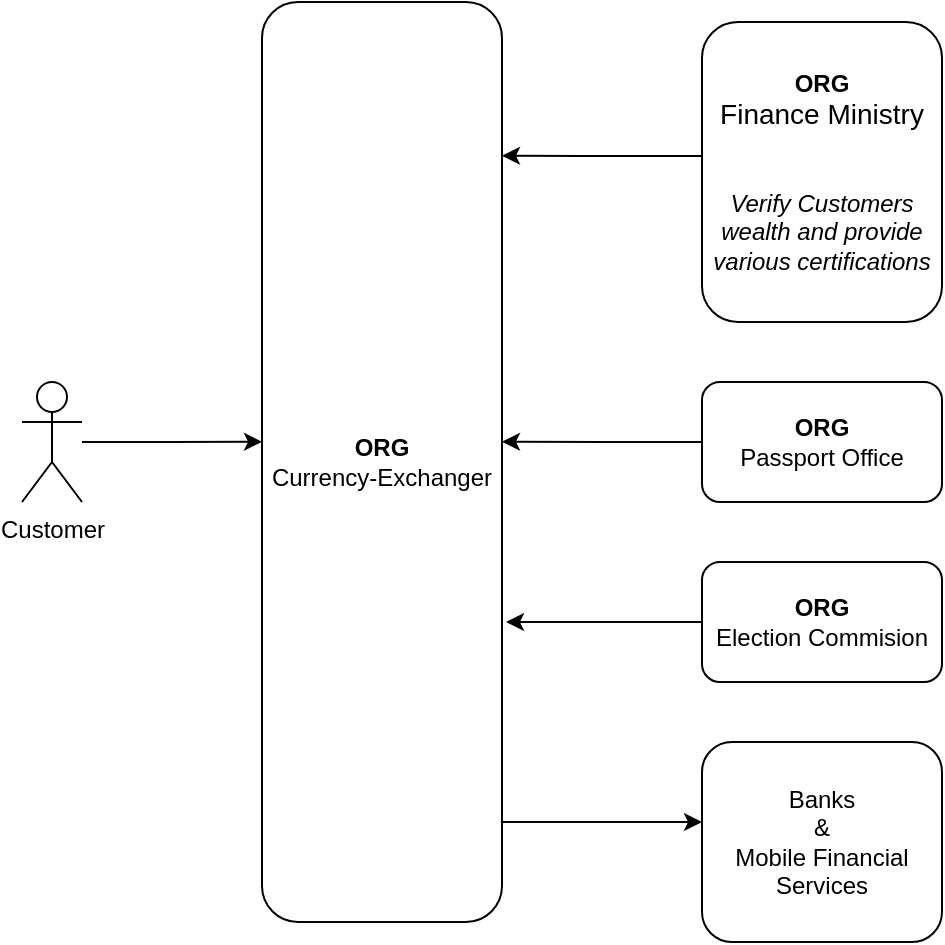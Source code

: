 <mxfile version="14.9.5" type="github">
  <diagram id="T9xgaOHDPQrs-XFZEX-W" name="Page-1">
    <mxGraphModel dx="931" dy="547" grid="1" gridSize="10" guides="1" tooltips="1" connect="1" arrows="1" fold="1" page="1" pageScale="1" pageWidth="850" pageHeight="1100" math="0" shadow="0">
      <root>
        <mxCell id="0" />
        <mxCell id="1" parent="0" />
        <mxCell id="5fQ8Wmeh50y775HjGKkR-21" style="edgeStyle=orthogonalEdgeStyle;rounded=0;orthogonalLoop=1;jettySize=auto;html=1;entryX=0;entryY=0.478;entryDx=0;entryDy=0;entryPerimeter=0;" edge="1" parent="1" source="5fQ8Wmeh50y775HjGKkR-1" target="5fQ8Wmeh50y775HjGKkR-2">
          <mxGeometry relative="1" as="geometry" />
        </mxCell>
        <mxCell id="5fQ8Wmeh50y775HjGKkR-1" value="&lt;div&gt;Customer&lt;/div&gt;&lt;div&gt;&lt;br&gt;&lt;/div&gt;" style="shape=umlActor;verticalLabelPosition=bottom;verticalAlign=top;html=1;outlineConnect=0;" vertex="1" parent="1">
          <mxGeometry x="160" y="250" width="30" height="60" as="geometry" />
        </mxCell>
        <mxCell id="5fQ8Wmeh50y775HjGKkR-10" style="edgeStyle=orthogonalEdgeStyle;rounded=0;orthogonalLoop=1;jettySize=auto;html=1;" edge="1" parent="1" source="5fQ8Wmeh50y775HjGKkR-2" target="5fQ8Wmeh50y775HjGKkR-7">
          <mxGeometry relative="1" as="geometry">
            <Array as="points">
              <mxPoint x="420" y="470" />
              <mxPoint x="420" y="470" />
            </Array>
          </mxGeometry>
        </mxCell>
        <mxCell id="5fQ8Wmeh50y775HjGKkR-2" value="&lt;div&gt;&lt;b&gt;ORG&lt;/b&gt;&lt;/div&gt;Currency-Exchanger" style="rounded=1;whiteSpace=wrap;html=1;" vertex="1" parent="1">
          <mxGeometry x="280" y="60" width="120" height="460" as="geometry" />
        </mxCell>
        <mxCell id="5fQ8Wmeh50y775HjGKkR-9" style="edgeStyle=orthogonalEdgeStyle;rounded=0;orthogonalLoop=1;jettySize=auto;html=1;entryX=1;entryY=0.167;entryDx=0;entryDy=0;entryPerimeter=0;" edge="1" parent="1" source="5fQ8Wmeh50y775HjGKkR-4" target="5fQ8Wmeh50y775HjGKkR-2">
          <mxGeometry relative="1" as="geometry">
            <mxPoint x="420" y="250" as="targetPoint" />
            <Array as="points">
              <mxPoint x="440" y="137" />
              <mxPoint x="440" y="137" />
            </Array>
          </mxGeometry>
        </mxCell>
        <mxCell id="5fQ8Wmeh50y775HjGKkR-4" value="&lt;div&gt;&lt;b&gt;ORG&lt;/b&gt;&lt;br&gt;&lt;font style=&quot;font-size: 14px&quot;&gt;Finance Ministry&lt;/font&gt;&lt;/div&gt;&lt;br&gt;&lt;br&gt;&lt;div&gt;&lt;i&gt;Verify Customers wealth and provide various certifications&lt;/i&gt;&lt;/div&gt;" style="rounded=1;whiteSpace=wrap;html=1;" vertex="1" parent="1">
          <mxGeometry x="500" y="70" width="120" height="150" as="geometry" />
        </mxCell>
        <mxCell id="5fQ8Wmeh50y775HjGKkR-7" value="&lt;div&gt;Banks&lt;/div&gt;&lt;div&gt;&amp;amp;&lt;/div&gt;&lt;div&gt;Mobile Financial Services&lt;br&gt;&lt;/div&gt;" style="rounded=1;whiteSpace=wrap;html=1;" vertex="1" parent="1">
          <mxGeometry x="500" y="430" width="120" height="100" as="geometry" />
        </mxCell>
        <mxCell id="5fQ8Wmeh50y775HjGKkR-20" style="edgeStyle=orthogonalEdgeStyle;rounded=0;orthogonalLoop=1;jettySize=auto;html=1;entryX=1;entryY=0.478;entryDx=0;entryDy=0;entryPerimeter=0;" edge="1" parent="1" source="5fQ8Wmeh50y775HjGKkR-12" target="5fQ8Wmeh50y775HjGKkR-2">
          <mxGeometry relative="1" as="geometry" />
        </mxCell>
        <mxCell id="5fQ8Wmeh50y775HjGKkR-12" value="&lt;div&gt;&lt;b&gt;ORG&lt;/b&gt;&lt;/div&gt;&lt;div&gt;Passport Office&lt;br&gt;&lt;/div&gt;" style="rounded=1;whiteSpace=wrap;html=1;" vertex="1" parent="1">
          <mxGeometry x="500" y="250" width="120" height="60" as="geometry" />
        </mxCell>
        <mxCell id="5fQ8Wmeh50y775HjGKkR-18" style="edgeStyle=orthogonalEdgeStyle;rounded=0;orthogonalLoop=1;jettySize=auto;html=1;" edge="1" parent="1" source="5fQ8Wmeh50y775HjGKkR-14">
          <mxGeometry relative="1" as="geometry">
            <mxPoint x="402" y="370" as="targetPoint" />
          </mxGeometry>
        </mxCell>
        <mxCell id="5fQ8Wmeh50y775HjGKkR-14" value="&lt;div&gt;&lt;b&gt;ORG&lt;/b&gt;&lt;/div&gt;&lt;div&gt;Election Commision&lt;br&gt;&lt;b&gt;&lt;/b&gt;&lt;/div&gt;" style="rounded=1;whiteSpace=wrap;html=1;" vertex="1" parent="1">
          <mxGeometry x="500" y="340" width="120" height="60" as="geometry" />
        </mxCell>
      </root>
    </mxGraphModel>
  </diagram>
</mxfile>
